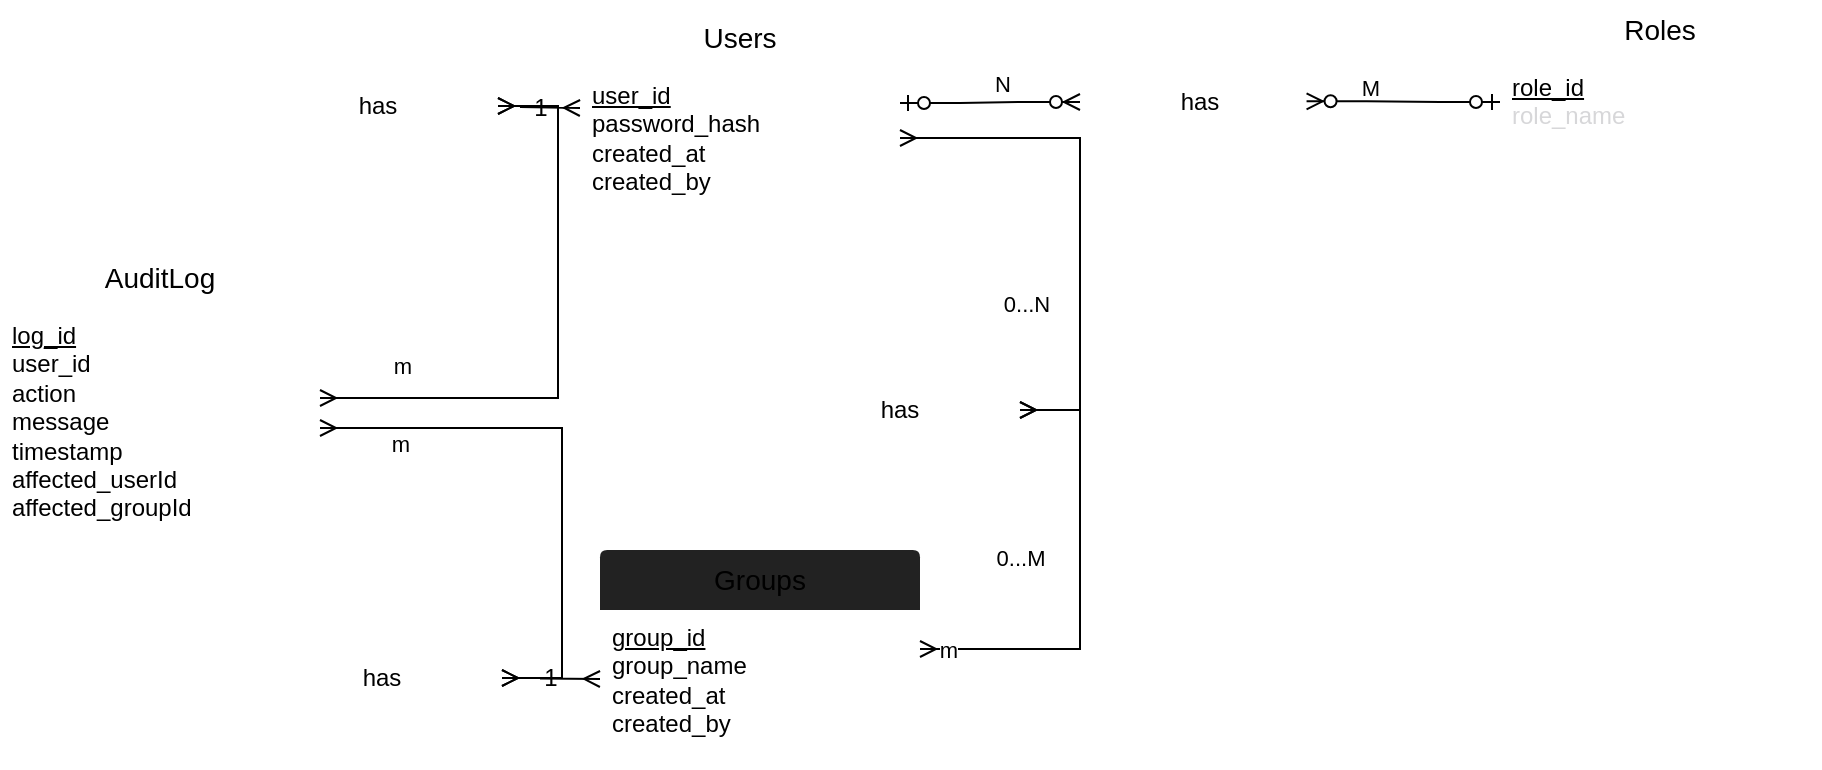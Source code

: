 <mxfile version="26.0.9">
  <diagram id="R2lEEEUBdFMjLlhIrx00" name="Page-1">
    <mxGraphModel dx="1900" dy="629" grid="1" gridSize="10" guides="1" tooltips="1" connect="1" arrows="1" fold="1" page="1" pageScale="1" pageWidth="850" pageHeight="1100" background="none" math="0" shadow="0" extFonts="Permanent Marker^https://fonts.googleapis.com/css?family=Permanent+Marker">
      <root>
        <mxCell id="0" />
        <mxCell id="1" parent="0" />
        <mxCell id="QR9d3r7scgIrLYgvwBB5-24" value="Users" style="swimlane;childLayout=stackLayout;horizontal=1;startSize=30;horizontalStack=0;rounded=1;fontSize=14;fontStyle=0;strokeWidth=2;resizeParent=0;resizeLast=1;shadow=0;dashed=0;align=center;arcSize=4;whiteSpace=wrap;html=1;strokeColor=none;fillColor=light-dark(#FFFFFF,#222222);fontColor=light-dark(#000000,#D7D7D9);" parent="1" vertex="1">
          <mxGeometry x="100" y="90" width="160" height="100" as="geometry" />
        </mxCell>
        <mxCell id="QR9d3r7scgIrLYgvwBB5-25" value="&lt;u&gt;&lt;font style=&quot;color: light-dark(rgb(0, 0, 0), rgb(215, 215, 217));&quot;&gt;user_id&lt;/font&gt;&lt;/u&gt;&lt;div&gt;&lt;font style=&quot;color: light-dark(rgb(0, 0, 0), rgb(215, 215, 217));&quot;&gt;password_hash&lt;/font&gt;&lt;/div&gt;&lt;div&gt;&lt;font style=&quot;color: light-dark(rgb(0, 0, 0), rgb(215, 215, 217));&quot;&gt;created_at&lt;/font&gt;&lt;/div&gt;&lt;div&gt;&lt;font style=&quot;color: light-dark(rgb(0, 0, 0), rgb(215, 215, 217));&quot;&gt;created_by&lt;/font&gt;&lt;/div&gt;&lt;div&gt;&lt;br&gt;&lt;/div&gt;" style="align=left;strokeColor=none;fillColor=light-dark(#FFFFFF,#37383F);spacingLeft=4;spacingRight=4;fontSize=12;verticalAlign=top;resizable=0;rotatable=0;part=1;html=1;whiteSpace=wrap;" parent="QR9d3r7scgIrLYgvwBB5-24" vertex="1">
          <mxGeometry y="30" width="160" height="70" as="geometry" />
        </mxCell>
        <mxCell id="QR9d3r7scgIrLYgvwBB5-28" value="Groups" style="swimlane;childLayout=stackLayout;horizontal=1;startSize=30;horizontalStack=0;rounded=1;fontSize=14;fontStyle=0;strokeWidth=2;resizeParent=0;resizeLast=1;shadow=0;dashed=0;align=center;arcSize=4;whiteSpace=wrap;html=1;strokeColor=none;fillColor=light-dark(#222222,#222222);fillStyle=solid;gradientColor=none;fontColor=light-dark(#000000,#D7D7D9);" parent="1" vertex="1">
          <mxGeometry x="110" y="361" width="160" height="99" as="geometry" />
        </mxCell>
        <mxCell id="QR9d3r7scgIrLYgvwBB5-29" value="&lt;u&gt;group_id&lt;/u&gt;&lt;div&gt;group_name&lt;/div&gt;&lt;div&gt;created_at&lt;/div&gt;&lt;div&gt;created_by&lt;/div&gt;&lt;div&gt;&lt;br&gt;&lt;/div&gt;" style="align=left;strokeColor=none;fillColor=light-dark(#FFFFFF,#37383F);spacingLeft=4;spacingRight=4;fontSize=12;verticalAlign=top;resizable=0;rotatable=0;part=1;html=1;whiteSpace=wrap;fontColor=light-dark(#000000,#D7D7D9);" parent="QR9d3r7scgIrLYgvwBB5-28" vertex="1">
          <mxGeometry y="30" width="160" height="69" as="geometry" />
        </mxCell>
        <mxCell id="QR9d3r7scgIrLYgvwBB5-34" value="AuditLog" style="swimlane;childLayout=stackLayout;horizontal=1;startSize=30;horizontalStack=0;rounded=1;fontSize=14;fontStyle=0;strokeWidth=2;resizeParent=0;resizeLast=1;shadow=0;dashed=0;align=center;arcSize=4;whiteSpace=wrap;html=1;strokeColor=none;fillColor=light-dark(#FFFFFF,#222222);fontColor=light-dark(#000000,#D7D7D9);" parent="1" vertex="1">
          <mxGeometry x="-190" y="210" width="160" height="150" as="geometry" />
        </mxCell>
        <mxCell id="QR9d3r7scgIrLYgvwBB5-35" value="&lt;u&gt;log_id&lt;/u&gt;&lt;div&gt;user_id&lt;/div&gt;&lt;div&gt;action&lt;/div&gt;&lt;div&gt;message&lt;/div&gt;&lt;div&gt;timestamp&lt;/div&gt;&lt;div&gt;affected_userId&lt;/div&gt;&lt;div&gt;affected_groupId&lt;/div&gt;&lt;div&gt;&lt;br&gt;&lt;/div&gt;" style="align=left;strokeColor=none;fillColor=light-dark(#FFFFFF,#37383F);spacingLeft=4;spacingRight=4;fontSize=12;verticalAlign=top;resizable=0;rotatable=0;part=1;html=1;whiteSpace=wrap;fontColor=light-dark(#000000,#D7D7D9);" parent="QR9d3r7scgIrLYgvwBB5-34" vertex="1">
          <mxGeometry y="30" width="160" height="120" as="geometry" />
        </mxCell>
        <mxCell id="QR9d3r7scgIrLYgvwBB5-37" value="" style="edgeStyle=entityRelationEdgeStyle;fontSize=12;html=1;endArrow=ERmany;startArrow=ERmany;rounded=0;strokeColor=light-dark(#000000,#9A9BA4);" parent="1" source="QR9d3r7scgIrLYgvwBB5-69" target="QR9d3r7scgIrLYgvwBB5-25" edge="1">
          <mxGeometry width="100" height="100" relative="1" as="geometry">
            <mxPoint x="-250" y="331" as="sourcePoint" />
            <mxPoint x="-150" y="231" as="targetPoint" />
          </mxGeometry>
        </mxCell>
        <mxCell id="QR9d3r7scgIrLYgvwBB5-55" value="has" style="shape=rhombus;perimeter=rhombusPerimeter;whiteSpace=wrap;html=1;align=center;fillColor=light-dark(#FFFFFF,#37383F);strokeColor=none;" parent="1" vertex="1">
          <mxGeometry x="350" y="107" width="120" height="60" as="geometry" />
        </mxCell>
        <mxCell id="QR9d3r7scgIrLYgvwBB5-56" value="" style="edgeStyle=entityRelationEdgeStyle;fontSize=12;html=1;endArrow=ERzeroToMany;startArrow=ERzeroToOne;rounded=0;exitX=1;exitY=0.25;exitDx=0;exitDy=0;strokeColor=light-dark(#000000,#9A9BA4);" parent="1" source="QR9d3r7scgIrLYgvwBB5-25" target="QR9d3r7scgIrLYgvwBB5-55" edge="1">
          <mxGeometry width="100" height="100" relative="1" as="geometry">
            <mxPoint x="-350" y="371" as="sourcePoint" />
            <mxPoint x="-250" y="271" as="targetPoint" />
            <Array as="points">
              <mxPoint x="-300" y="321" />
            </Array>
          </mxGeometry>
        </mxCell>
        <mxCell id="QR9d3r7scgIrLYgvwBB5-67" value="" style="edgeStyle=entityRelationEdgeStyle;fontSize=12;html=1;endArrow=ERmany;startArrow=ERmany;rounded=0;strokeColor=light-dark(#000000,#9A9BA4);" parent="1" source="QR9d3r7scgIrLYgvwBB5-28" target="QR9d3r7scgIrLYgvwBB5-69" edge="1">
          <mxGeometry width="100" height="100" relative="1" as="geometry">
            <mxPoint x="50" y="426" as="sourcePoint" />
            <mxPoint x="120" y="171" as="targetPoint" />
          </mxGeometry>
        </mxCell>
        <mxCell id="QR9d3r7scgIrLYgvwBB5-68" value="m" style="edgeLabel;html=1;align=center;verticalAlign=middle;resizable=0;points=[];" parent="QR9d3r7scgIrLYgvwBB5-67" vertex="1" connectable="0">
          <mxGeometry x="-0.849" relative="1" as="geometry">
            <mxPoint x="-4" as="offset" />
          </mxGeometry>
        </mxCell>
        <mxCell id="QR9d3r7scgIrLYgvwBB5-69" value="has" style="shape=rhombus;perimeter=rhombusPerimeter;whiteSpace=wrap;html=1;align=center;fillColor=light-dark(#FFFFFF,#37383F);strokeColor=none;" parent="1" vertex="1">
          <mxGeometry x="200" y="261" width="120" height="60" as="geometry" />
        </mxCell>
        <mxCell id="RMJezqJ9wQXo-V2EjESx-3" value="0...N" style="edgeLabel;html=1;align=center;verticalAlign=middle;resizable=0;points=[];labelBackgroundColor=none;" parent="1" vertex="1" connectable="0">
          <mxGeometry x="320" y="240" as="geometry">
            <mxPoint x="3" y="-2" as="offset" />
          </mxGeometry>
        </mxCell>
        <mxCell id="RMJezqJ9wQXo-V2EjESx-4" value="0...M" style="edgeLabel;html=1;align=center;verticalAlign=middle;resizable=0;points=[];labelBackgroundColor=none;" parent="1" vertex="1" connectable="0">
          <mxGeometry x="320" y="365" as="geometry" />
        </mxCell>
        <mxCell id="RMJezqJ9wQXo-V2EjESx-8" value="Roles" style="swimlane;childLayout=stackLayout;horizontal=1;startSize=30;horizontalStack=0;rounded=1;fontSize=14;fontStyle=0;strokeWidth=2;resizeParent=0;resizeLast=1;shadow=0;dashed=0;align=center;arcSize=4;whiteSpace=wrap;html=1;strokeColor=none;fillColor=light-dark(#FFFFFF,#222222);fontColor=light-dark(#000000,#D7D7D9);" parent="1" vertex="1">
          <mxGeometry x="560" y="86" width="160" height="72" as="geometry" />
        </mxCell>
        <mxCell id="RMJezqJ9wQXo-V2EjESx-9" value="&lt;u&gt;&lt;font style=&quot;color: light-dark(rgb(0, 0, 0), rgb(215, 215, 217));&quot;&gt;role_id&lt;/font&gt;&lt;/u&gt;&lt;div&gt;&lt;font color=&quot;#d7d7d9&quot;&gt;role_name&lt;/font&gt;&lt;/div&gt;" style="align=left;strokeColor=none;fillColor=light-dark(#FFFFFF,#37383F);spacingLeft=4;spacingRight=4;fontSize=12;verticalAlign=top;resizable=0;rotatable=0;part=1;html=1;whiteSpace=wrap;" parent="RMJezqJ9wQXo-V2EjESx-8" vertex="1">
          <mxGeometry y="30" width="160" height="42" as="geometry" />
        </mxCell>
        <mxCell id="RMJezqJ9wQXo-V2EjESx-13" value="" style="edgeStyle=entityRelationEdgeStyle;fontSize=12;html=1;endArrow=ERzeroToMany;startArrow=ERzeroToOne;rounded=0;entryX=0.944;entryY=0.494;entryDx=0;entryDy=0;strokeColor=light-dark(#000000,#9A9BA4);entryPerimeter=0;" parent="1" source="RMJezqJ9wQXo-V2EjESx-9" target="QR9d3r7scgIrLYgvwBB5-55" edge="1">
          <mxGeometry width="100" height="100" relative="1" as="geometry">
            <mxPoint x="460" y="155.76" as="sourcePoint" />
            <mxPoint x="520" y="155.76" as="targetPoint" />
            <Array as="points">
              <mxPoint x="-120" y="330.76" />
            </Array>
          </mxGeometry>
        </mxCell>
        <mxCell id="RMJezqJ9wQXo-V2EjESx-14" value="N" style="edgeLabel;html=1;align=center;verticalAlign=middle;resizable=0;points=[];labelBackgroundColor=none;" parent="1" vertex="1" connectable="0">
          <mxGeometry x="330" y="375" as="geometry">
            <mxPoint x="-19" y="-247" as="offset" />
          </mxGeometry>
        </mxCell>
        <mxCell id="RMJezqJ9wQXo-V2EjESx-15" value="M" style="edgeLabel;html=1;align=center;verticalAlign=middle;resizable=0;points=[];labelBackgroundColor=none;" parent="1" vertex="1" connectable="0">
          <mxGeometry x="495" y="130" as="geometry" />
        </mxCell>
        <mxCell id="H946ehROVmCah_HtwamR-8" value="has" style="shape=rhombus;perimeter=rhombusPerimeter;whiteSpace=wrap;html=1;align=center;fillColor=light-dark(#FFFFFF,#37383F);strokeColor=none;" vertex="1" parent="1">
          <mxGeometry x="-61" y="109" width="120" height="60" as="geometry" />
        </mxCell>
        <mxCell id="H946ehROVmCah_HtwamR-9" value="has" style="shape=rhombus;perimeter=rhombusPerimeter;whiteSpace=wrap;html=1;align=center;fillColor=light-dark(#FFFFFF,#37383F);strokeColor=none;" vertex="1" parent="1">
          <mxGeometry x="-59" y="395" width="120" height="60" as="geometry" />
        </mxCell>
        <mxCell id="H946ehROVmCah_HtwamR-11" value="" style="edgeStyle=entityRelationEdgeStyle;fontSize=12;html=1;endArrow=ERmany;startArrow=ERmany;rounded=0;strokeColor=light-dark(#000000,#9A9BA4);" edge="1" parent="1" source="QR9d3r7scgIrLYgvwBB5-35" target="H946ehROVmCah_HtwamR-9">
          <mxGeometry width="100" height="100" relative="1" as="geometry">
            <mxPoint x="-230.0" y="312.292" as="sourcePoint" />
            <mxPoint x="-120.6" y="437.7" as="targetPoint" />
            <Array as="points">
              <mxPoint x="-291.6" y="302.7" />
              <mxPoint x="-401.6" y="410.7" />
            </Array>
          </mxGeometry>
        </mxCell>
        <mxCell id="H946ehROVmCah_HtwamR-12" value="m" style="edgeLabel;html=1;align=center;verticalAlign=middle;resizable=0;points=[];" vertex="1" connectable="0" parent="H946ehROVmCah_HtwamR-11">
          <mxGeometry x="-0.849" relative="1" as="geometry">
            <mxPoint x="19" y="8" as="offset" />
          </mxGeometry>
        </mxCell>
        <mxCell id="H946ehROVmCah_HtwamR-14" value="1" style="edgeStyle=entityRelationEdgeStyle;fontSize=12;html=1;endArrow=ERmany;startArrow=ERmany;rounded=0;strokeColor=light-dark(#000000,#9A9BA4);exitX=1;exitY=0.5;exitDx=0;exitDy=0;labelBackgroundColor=none;" edge="1" parent="1" source="H946ehROVmCah_HtwamR-9" target="QR9d3r7scgIrLYgvwBB5-29">
          <mxGeometry width="100" height="100" relative="1" as="geometry">
            <mxPoint x="-118" y="320" as="sourcePoint" />
            <mxPoint x="-90" y="430" as="targetPoint" />
            <Array as="points">
              <mxPoint x="-160" y="400" />
            </Array>
          </mxGeometry>
        </mxCell>
        <mxCell id="H946ehROVmCah_HtwamR-16" value="1" style="edgeStyle=entityRelationEdgeStyle;fontSize=12;html=1;endArrow=ERmany;startArrow=ERmany;rounded=0;strokeColor=light-dark(#000000,#9A9BA4);labelBackgroundColor=none;entryX=0;entryY=0.5;entryDx=0;entryDy=0;" edge="1" parent="1" source="H946ehROVmCah_HtwamR-8" target="QR9d3r7scgIrLYgvwBB5-24">
          <mxGeometry width="100" height="100" relative="1" as="geometry">
            <mxPoint x="-20" y="107" as="sourcePoint" />
            <mxPoint x="70" y="113" as="targetPoint" />
            <Array as="points">
              <mxPoint x="-200" y="87" />
            </Array>
          </mxGeometry>
        </mxCell>
        <mxCell id="H946ehROVmCah_HtwamR-17" value="" style="edgeStyle=entityRelationEdgeStyle;fontSize=12;html=1;endArrow=ERmany;startArrow=ERmany;rounded=0;strokeColor=light-dark(#000000,#9A9BA4);" edge="1" parent="1" source="H946ehROVmCah_HtwamR-8" target="QR9d3r7scgIrLYgvwBB5-34">
          <mxGeometry width="100" height="100" relative="1" as="geometry">
            <mxPoint x="-71" y="68" as="sourcePoint" />
            <mxPoint x="-260" y="206" as="targetPoint" />
            <Array as="points">
              <mxPoint x="-440" y="1" />
              <mxPoint x="-550" y="109" />
            </Array>
          </mxGeometry>
        </mxCell>
        <mxCell id="H946ehROVmCah_HtwamR-19" value="m" style="edgeLabel;html=1;align=center;verticalAlign=middle;resizable=0;points=[];labelBackgroundColor=none;" vertex="1" connectable="0" parent="H946ehROVmCah_HtwamR-17">
          <mxGeometry x="0.757" y="-2" relative="1" as="geometry">
            <mxPoint x="5" y="-14" as="offset" />
          </mxGeometry>
        </mxCell>
      </root>
    </mxGraphModel>
  </diagram>
</mxfile>
